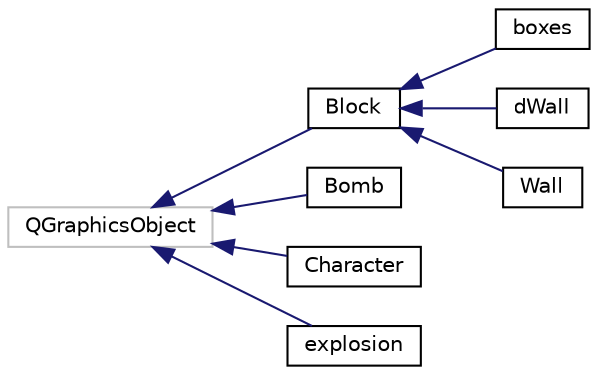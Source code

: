 digraph "Graphical Class Hierarchy"
{
  edge [fontname="Helvetica",fontsize="10",labelfontname="Helvetica",labelfontsize="10"];
  node [fontname="Helvetica",fontsize="10",shape=record];
  rankdir="LR";
  Node1 [label="QGraphicsObject",height=0.2,width=0.4,color="grey75", fillcolor="white", style="filled"];
  Node1 -> Node2 [dir="back",color="midnightblue",fontsize="10",style="solid",fontname="Helvetica"];
  Node2 [label="Block",height=0.2,width=0.4,color="black", fillcolor="white", style="filled",URL="$class_block.html"];
  Node2 -> Node3 [dir="back",color="midnightblue",fontsize="10",style="solid",fontname="Helvetica"];
  Node3 [label="boxes",height=0.2,width=0.4,color="black", fillcolor="white", style="filled",URL="$classboxes.html"];
  Node2 -> Node4 [dir="back",color="midnightblue",fontsize="10",style="solid",fontname="Helvetica"];
  Node4 [label="dWall",height=0.2,width=0.4,color="black", fillcolor="white", style="filled",URL="$classd_wall.html"];
  Node2 -> Node5 [dir="back",color="midnightblue",fontsize="10",style="solid",fontname="Helvetica"];
  Node5 [label="Wall",height=0.2,width=0.4,color="black", fillcolor="white", style="filled",URL="$class_wall.html"];
  Node1 -> Node6 [dir="back",color="midnightblue",fontsize="10",style="solid",fontname="Helvetica"];
  Node6 [label="Bomb",height=0.2,width=0.4,color="black", fillcolor="white", style="filled",URL="$class_bomb.html"];
  Node1 -> Node7 [dir="back",color="midnightblue",fontsize="10",style="solid",fontname="Helvetica"];
  Node7 [label="Character",height=0.2,width=0.4,color="black", fillcolor="white", style="filled",URL="$class_character.html"];
  Node1 -> Node8 [dir="back",color="midnightblue",fontsize="10",style="solid",fontname="Helvetica"];
  Node8 [label="explosion",height=0.2,width=0.4,color="black", fillcolor="white", style="filled",URL="$classexplosion.html"];
}
